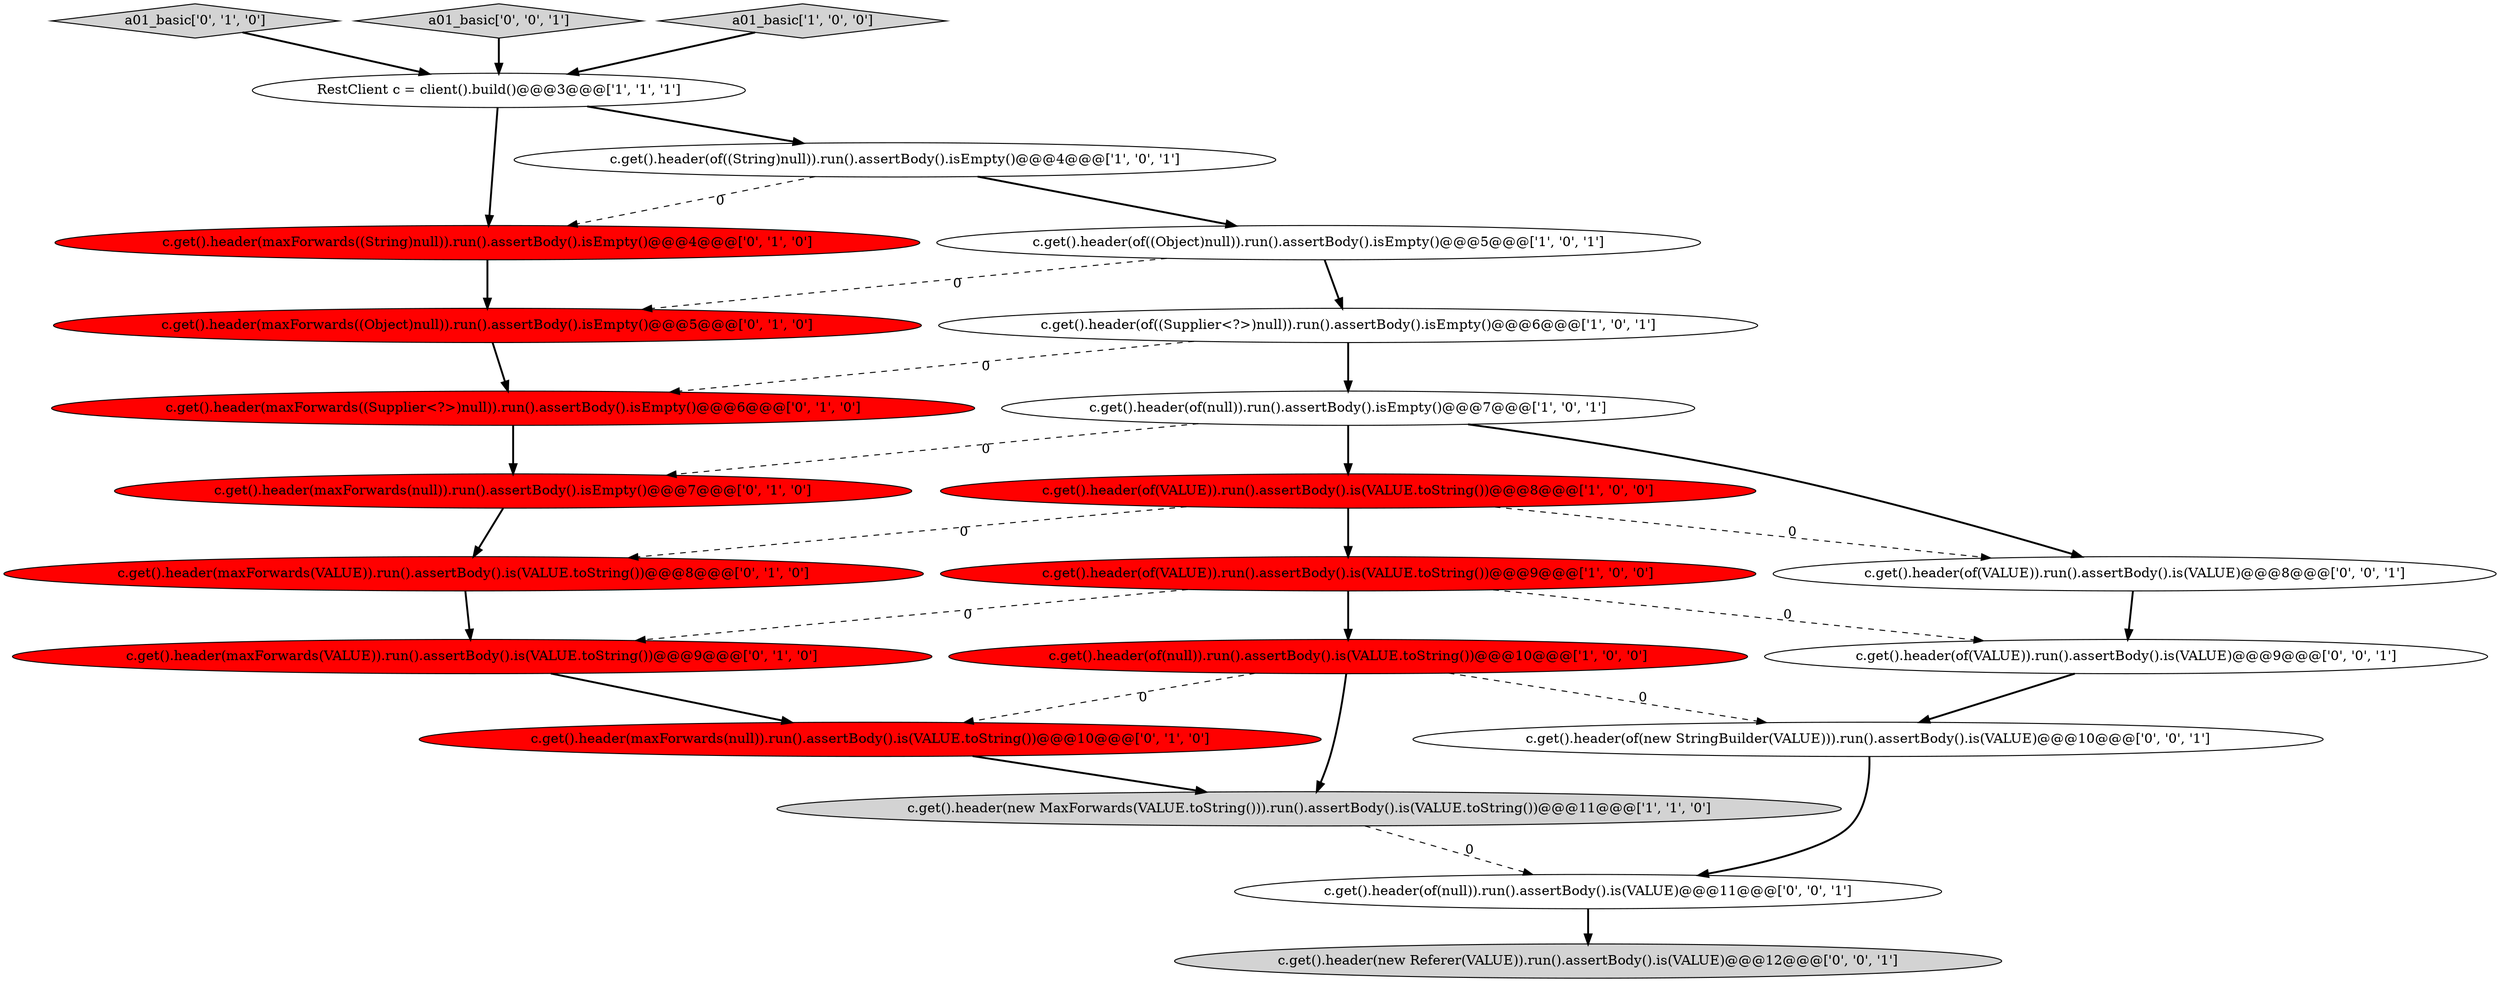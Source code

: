 digraph {
1 [style = filled, label = "c.get().header(of(null)).run().assertBody().is(VALUE.toString())@@@10@@@['1', '0', '0']", fillcolor = red, shape = ellipse image = "AAA1AAABBB1BBB"];
16 [style = filled, label = "c.get().header(maxForwards(null)).run().assertBody().is(VALUE.toString())@@@10@@@['0', '1', '0']", fillcolor = red, shape = ellipse image = "AAA1AAABBB2BBB"];
9 [style = filled, label = "c.get().header(new MaxForwards(VALUE.toString())).run().assertBody().is(VALUE.toString())@@@11@@@['1', '1', '0']", fillcolor = lightgray, shape = ellipse image = "AAA0AAABBB1BBB"];
11 [style = filled, label = "c.get().header(maxForwards(VALUE)).run().assertBody().is(VALUE.toString())@@@8@@@['0', '1', '0']", fillcolor = red, shape = ellipse image = "AAA1AAABBB2BBB"];
10 [style = filled, label = "c.get().header(maxForwards((String)null)).run().assertBody().isEmpty()@@@4@@@['0', '1', '0']", fillcolor = red, shape = ellipse image = "AAA1AAABBB2BBB"];
2 [style = filled, label = "c.get().header(of(null)).run().assertBody().isEmpty()@@@7@@@['1', '0', '1']", fillcolor = white, shape = ellipse image = "AAA0AAABBB1BBB"];
7 [style = filled, label = "c.get().header(of((Supplier<?>)null)).run().assertBody().isEmpty()@@@6@@@['1', '0', '1']", fillcolor = white, shape = ellipse image = "AAA0AAABBB1BBB"];
4 [style = filled, label = "c.get().header(of(VALUE)).run().assertBody().is(VALUE.toString())@@@9@@@['1', '0', '0']", fillcolor = red, shape = ellipse image = "AAA1AAABBB1BBB"];
8 [style = filled, label = "c.get().header(of(VALUE)).run().assertBody().is(VALUE.toString())@@@8@@@['1', '0', '0']", fillcolor = red, shape = ellipse image = "AAA1AAABBB1BBB"];
20 [style = filled, label = "c.get().header(of(new StringBuilder(VALUE))).run().assertBody().is(VALUE)@@@10@@@['0', '0', '1']", fillcolor = white, shape = ellipse image = "AAA0AAABBB3BBB"];
6 [style = filled, label = "RestClient c = client().build()@@@3@@@['1', '1', '1']", fillcolor = white, shape = ellipse image = "AAA0AAABBB1BBB"];
14 [style = filled, label = "c.get().header(maxForwards(null)).run().assertBody().isEmpty()@@@7@@@['0', '1', '0']", fillcolor = red, shape = ellipse image = "AAA1AAABBB2BBB"];
12 [style = filled, label = "a01_basic['0', '1', '0']", fillcolor = lightgray, shape = diamond image = "AAA0AAABBB2BBB"];
13 [style = filled, label = "c.get().header(maxForwards((Supplier<?>)null)).run().assertBody().isEmpty()@@@6@@@['0', '1', '0']", fillcolor = red, shape = ellipse image = "AAA1AAABBB2BBB"];
23 [style = filled, label = "a01_basic['0', '0', '1']", fillcolor = lightgray, shape = diamond image = "AAA0AAABBB3BBB"];
0 [style = filled, label = "c.get().header(of((Object)null)).run().assertBody().isEmpty()@@@5@@@['1', '0', '1']", fillcolor = white, shape = ellipse image = "AAA0AAABBB1BBB"];
3 [style = filled, label = "a01_basic['1', '0', '0']", fillcolor = lightgray, shape = diamond image = "AAA0AAABBB1BBB"];
21 [style = filled, label = "c.get().header(new Referer(VALUE)).run().assertBody().is(VALUE)@@@12@@@['0', '0', '1']", fillcolor = lightgray, shape = ellipse image = "AAA0AAABBB3BBB"];
5 [style = filled, label = "c.get().header(of((String)null)).run().assertBody().isEmpty()@@@4@@@['1', '0', '1']", fillcolor = white, shape = ellipse image = "AAA0AAABBB1BBB"];
15 [style = filled, label = "c.get().header(maxForwards((Object)null)).run().assertBody().isEmpty()@@@5@@@['0', '1', '0']", fillcolor = red, shape = ellipse image = "AAA1AAABBB2BBB"];
22 [style = filled, label = "c.get().header(of(null)).run().assertBody().is(VALUE)@@@11@@@['0', '0', '1']", fillcolor = white, shape = ellipse image = "AAA0AAABBB3BBB"];
17 [style = filled, label = "c.get().header(maxForwards(VALUE)).run().assertBody().is(VALUE.toString())@@@9@@@['0', '1', '0']", fillcolor = red, shape = ellipse image = "AAA1AAABBB2BBB"];
19 [style = filled, label = "c.get().header(of(VALUE)).run().assertBody().is(VALUE)@@@8@@@['0', '0', '1']", fillcolor = white, shape = ellipse image = "AAA0AAABBB3BBB"];
18 [style = filled, label = "c.get().header(of(VALUE)).run().assertBody().is(VALUE)@@@9@@@['0', '0', '1']", fillcolor = white, shape = ellipse image = "AAA0AAABBB3BBB"];
4->18 [style = dashed, label="0"];
8->19 [style = dashed, label="0"];
15->13 [style = bold, label=""];
2->19 [style = bold, label=""];
19->18 [style = bold, label=""];
10->15 [style = bold, label=""];
4->17 [style = dashed, label="0"];
22->21 [style = bold, label=""];
0->15 [style = dashed, label="0"];
3->6 [style = bold, label=""];
9->22 [style = dashed, label="0"];
12->6 [style = bold, label=""];
1->9 [style = bold, label=""];
20->22 [style = bold, label=""];
0->7 [style = bold, label=""];
1->20 [style = dashed, label="0"];
6->5 [style = bold, label=""];
18->20 [style = bold, label=""];
2->14 [style = dashed, label="0"];
5->0 [style = bold, label=""];
5->10 [style = dashed, label="0"];
7->2 [style = bold, label=""];
1->16 [style = dashed, label="0"];
6->10 [style = bold, label=""];
23->6 [style = bold, label=""];
7->13 [style = dashed, label="0"];
11->17 [style = bold, label=""];
4->1 [style = bold, label=""];
8->4 [style = bold, label=""];
8->11 [style = dashed, label="0"];
14->11 [style = bold, label=""];
13->14 [style = bold, label=""];
16->9 [style = bold, label=""];
17->16 [style = bold, label=""];
2->8 [style = bold, label=""];
}

